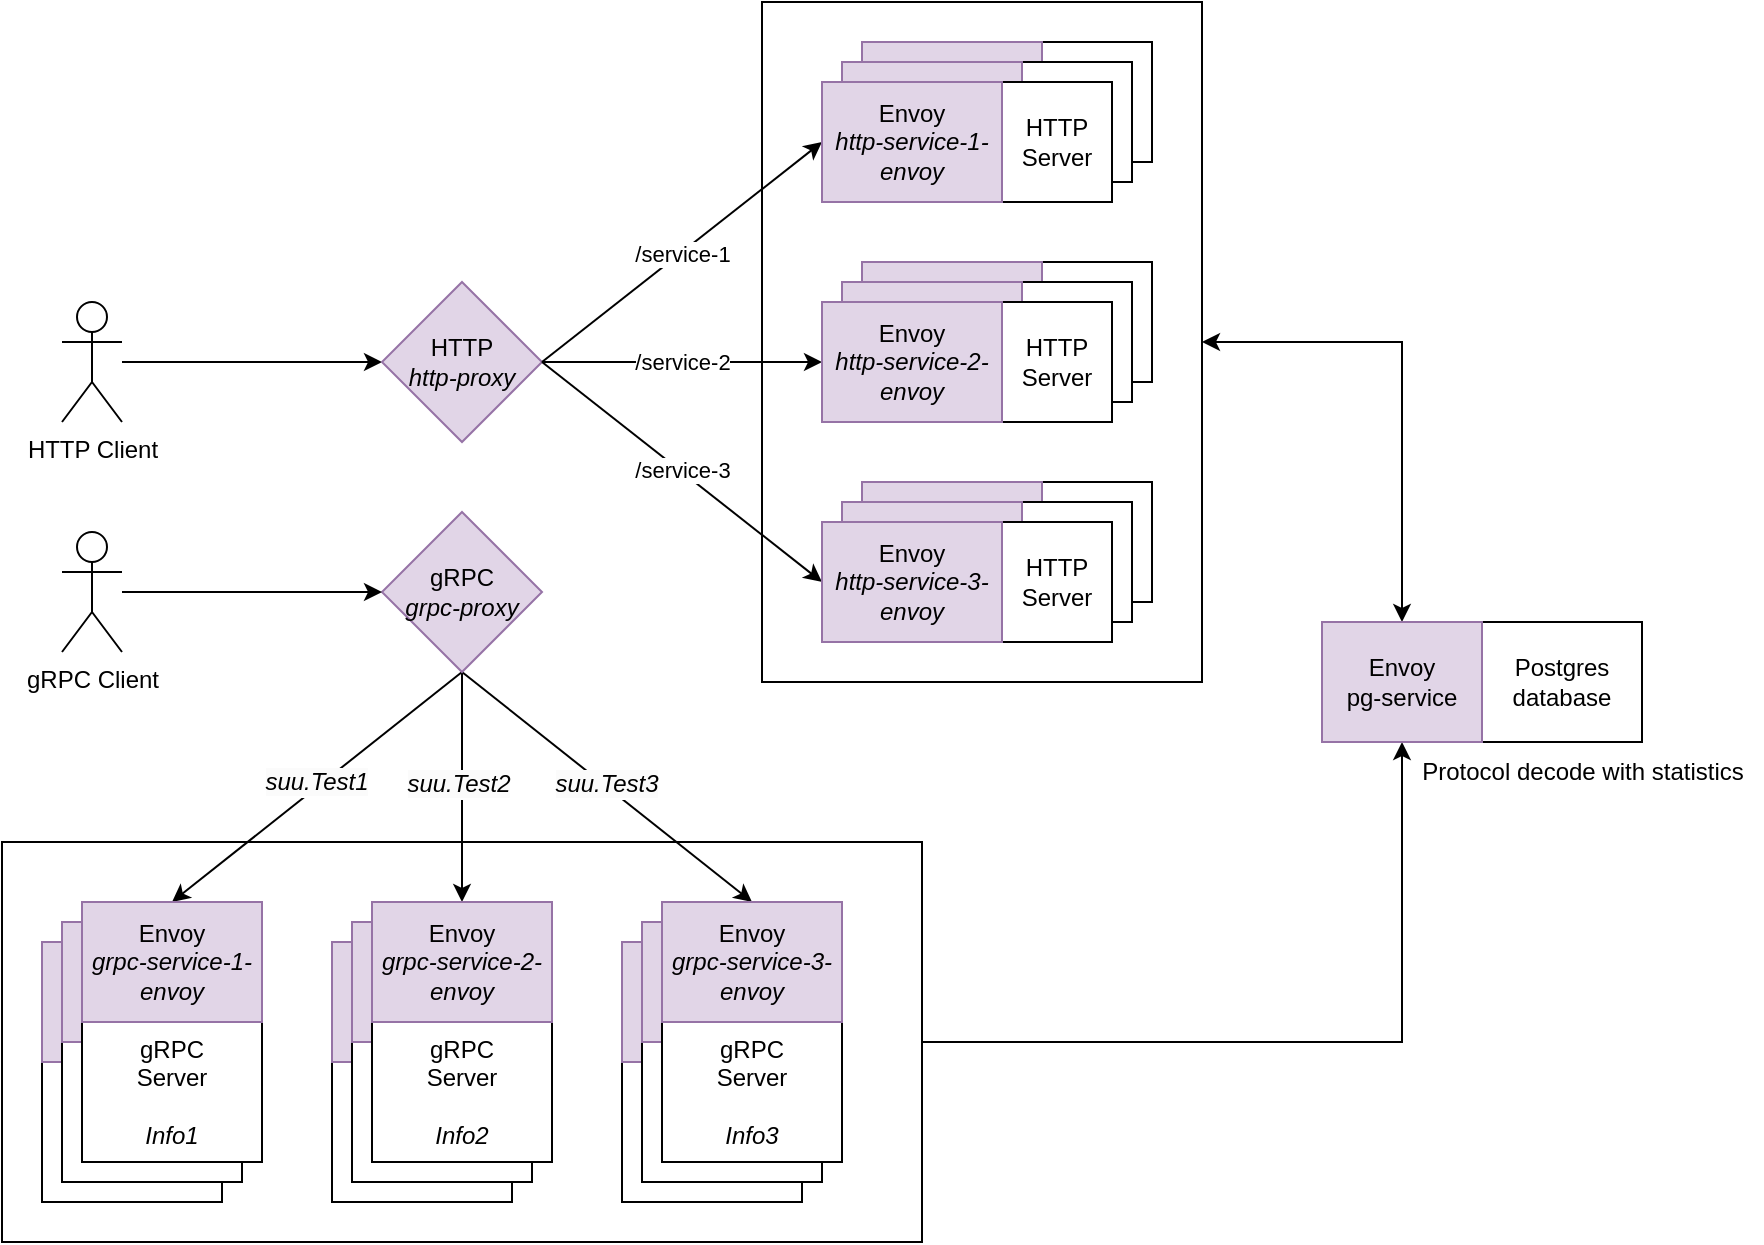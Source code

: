 <mxfile version="22.1.16" type="device">
  <diagram name="Page-1" id="4XVdnm4Mh2VWJTdFokWx">
    <mxGraphModel dx="1013" dy="934" grid="1" gridSize="10" guides="1" tooltips="1" connect="1" arrows="1" fold="1" page="1" pageScale="1" pageWidth="850" pageHeight="1100" math="0" shadow="0">
      <root>
        <mxCell id="0" />
        <mxCell id="1" parent="0" />
        <mxCell id="Pw5sbqVX5MseP8onv_Aw-68" style="rounded=0;orthogonalLoop=1;jettySize=auto;html=1;exitX=1;exitY=0.5;exitDx=0;exitDy=0;entryX=0.5;entryY=1;entryDx=0;entryDy=0;edgeStyle=orthogonalEdgeStyle;" edge="1" parent="1" source="FvD66rcxhZCY_vO8rHZ7-28" target="kOX-skd0nRhdrvtllHpR-43">
          <mxGeometry relative="1" as="geometry" />
        </mxCell>
        <mxCell id="FvD66rcxhZCY_vO8rHZ7-28" value="" style="rounded=0;whiteSpace=wrap;html=1;" parent="1" vertex="1">
          <mxGeometry x="90" y="610" width="460" height="200" as="geometry" />
        </mxCell>
        <mxCell id="kOX-skd0nRhdrvtllHpR-61" value="" style="rounded=0;whiteSpace=wrap;html=1;" parent="1" vertex="1">
          <mxGeometry x="470" y="190" width="220" height="340" as="geometry" />
        </mxCell>
        <mxCell id="kOX-skd0nRhdrvtllHpR-64" style="rounded=0;orthogonalLoop=1;jettySize=auto;html=1;exitX=1;exitY=0.5;exitDx=0;exitDy=0;entryX=0.5;entryY=0;entryDx=0;entryDy=0;startArrow=classic;startFill=1;edgeStyle=orthogonalEdgeStyle;" parent="1" source="kOX-skd0nRhdrvtllHpR-61" target="kOX-skd0nRhdrvtllHpR-43" edge="1">
          <mxGeometry relative="1" as="geometry">
            <mxPoint x="760.0" y="375" as="targetPoint" />
          </mxGeometry>
        </mxCell>
        <mxCell id="prgVslOQz4MrDE7OXUun-4" value="" style="edgeStyle=orthogonalEdgeStyle;rounded=0;orthogonalLoop=1;jettySize=auto;html=1;" parent="1" source="prgVslOQz4MrDE7OXUun-2" edge="1">
          <mxGeometry relative="1" as="geometry">
            <mxPoint x="280" y="370" as="targetPoint" />
          </mxGeometry>
        </mxCell>
        <mxCell id="prgVslOQz4MrDE7OXUun-2" value="HTTP Client" style="shape=umlActor;verticalLabelPosition=bottom;verticalAlign=top;html=1;outlineConnect=0;" parent="1" vertex="1">
          <mxGeometry x="120" y="340" width="30" height="60" as="geometry" />
        </mxCell>
        <mxCell id="prgVslOQz4MrDE7OXUun-7" style="rounded=0;orthogonalLoop=1;jettySize=auto;html=1;entryX=0;entryY=0.5;entryDx=0;entryDy=0;" parent="1" edge="1">
          <mxGeometry relative="1" as="geometry">
            <mxPoint x="525" y="270" as="sourcePoint" />
            <mxPoint x="525" y="270" as="targetPoint" />
          </mxGeometry>
        </mxCell>
        <mxCell id="prgVslOQz4MrDE7OXUun-10" style="edgeStyle=orthogonalEdgeStyle;rounded=0;orthogonalLoop=1;jettySize=auto;html=1;exitX=1;exitY=0.5;exitDx=0;exitDy=0;entryX=0;entryY=0.5;entryDx=0;entryDy=0;" parent="1" edge="1">
          <mxGeometry relative="1" as="geometry">
            <mxPoint x="525" y="380" as="sourcePoint" />
            <mxPoint x="525.0" y="380" as="targetPoint" />
          </mxGeometry>
        </mxCell>
        <mxCell id="prgVslOQz4MrDE7OXUun-11" style="rounded=0;orthogonalLoop=1;jettySize=auto;html=1;exitX=1;exitY=0.5;exitDx=0;exitDy=0;entryX=0;entryY=0.5;entryDx=0;entryDy=0;" parent="1" edge="1">
          <mxGeometry relative="1" as="geometry">
            <mxPoint x="525" y="490" as="sourcePoint" />
            <mxPoint x="525.0" y="490" as="targetPoint" />
          </mxGeometry>
        </mxCell>
        <mxCell id="prgVslOQz4MrDE7OXUun-5" value="&lt;div&gt;HTTP&lt;/div&gt;&lt;div&gt;&lt;i&gt;http-proxy&lt;/i&gt;&lt;/div&gt;" style="rhombus;whiteSpace=wrap;html=1;fillColor=#e1d5e7;strokeColor=#9673a6;" parent="1" vertex="1">
          <mxGeometry x="280" y="330" width="80" height="80" as="geometry" />
        </mxCell>
        <mxCell id="prgVslOQz4MrDE7OXUun-30" value="&lt;div&gt;Postgres&lt;/div&gt;&lt;div&gt;database&lt;br&gt;&lt;/div&gt;" style="whiteSpace=wrap;html=1;rounded=0;" parent="1" vertex="1">
          <mxGeometry x="830" y="500" width="80" height="60" as="geometry" />
        </mxCell>
        <mxCell id="kOX-skd0nRhdrvtllHpR-11" value="" style="rounded=0;orthogonalLoop=1;jettySize=auto;html=1;entryX=0;entryY=0.5;entryDx=0;entryDy=0;" parent="1" edge="1" target="Pw5sbqVX5MseP8onv_Aw-4">
          <mxGeometry relative="1" as="geometry">
            <mxPoint x="360" y="370" as="sourcePoint" />
            <mxPoint x="490" y="260" as="targetPoint" />
          </mxGeometry>
        </mxCell>
        <mxCell id="kOX-skd0nRhdrvtllHpR-21" value="/service-1" style="edgeLabel;html=1;align=center;verticalAlign=middle;resizable=0;points=[];" parent="kOX-skd0nRhdrvtllHpR-11" vertex="1" connectable="0">
          <mxGeometry x="-0.006" relative="1" as="geometry">
            <mxPoint as="offset" />
          </mxGeometry>
        </mxCell>
        <mxCell id="kOX-skd0nRhdrvtllHpR-14" value="" style="edgeStyle=orthogonalEdgeStyle;rounded=0;orthogonalLoop=1;jettySize=auto;html=1;exitX=1;exitY=0.5;exitDx=0;exitDy=0;entryX=0;entryY=0.5;entryDx=0;entryDy=0;" parent="1" source="prgVslOQz4MrDE7OXUun-5" edge="1" target="Pw5sbqVX5MseP8onv_Aw-18">
          <mxGeometry relative="1" as="geometry">
            <mxPoint x="360" y="370" as="sourcePoint" />
            <mxPoint x="490" y="370" as="targetPoint" />
          </mxGeometry>
        </mxCell>
        <mxCell id="kOX-skd0nRhdrvtllHpR-20" value="/service-2" style="edgeLabel;html=1;align=center;verticalAlign=middle;resizable=0;points=[];" parent="kOX-skd0nRhdrvtllHpR-14" vertex="1" connectable="0">
          <mxGeometry x="-0.006" relative="1" as="geometry">
            <mxPoint as="offset" />
          </mxGeometry>
        </mxCell>
        <mxCell id="kOX-skd0nRhdrvtllHpR-17" value="" style="rounded=0;orthogonalLoop=1;jettySize=auto;html=1;exitX=1;exitY=0.5;exitDx=0;exitDy=0;entryX=0;entryY=0.5;entryDx=0;entryDy=0;" parent="1" source="prgVslOQz4MrDE7OXUun-5" edge="1" target="Pw5sbqVX5MseP8onv_Aw-12">
          <mxGeometry relative="1" as="geometry">
            <mxPoint x="360" y="370" as="sourcePoint" />
            <mxPoint x="490" y="480" as="targetPoint" />
          </mxGeometry>
        </mxCell>
        <mxCell id="kOX-skd0nRhdrvtllHpR-18" value="/service-3" style="edgeLabel;html=1;align=center;verticalAlign=middle;resizable=0;points=[];" parent="kOX-skd0nRhdrvtllHpR-17" vertex="1" connectable="0">
          <mxGeometry x="-0.008" y="1" relative="1" as="geometry">
            <mxPoint as="offset" />
          </mxGeometry>
        </mxCell>
        <mxCell id="kOX-skd0nRhdrvtllHpR-24" value="HTTP Server" style="rounded=0;whiteSpace=wrap;html=1;" parent="1" vertex="1">
          <mxGeometry x="610" y="210" width="55" height="60" as="geometry" />
        </mxCell>
        <mxCell id="kOX-skd0nRhdrvtllHpR-43" value="&lt;div&gt;Envoy&lt;/div&gt;&lt;div&gt;pg-service&lt;/div&gt;" style="rounded=0;whiteSpace=wrap;html=1;fillColor=#e1d5e7;strokeColor=#9673a6;horizontal=1;align=center;" parent="1" vertex="1">
          <mxGeometry x="750" y="500" width="80" height="60" as="geometry" />
        </mxCell>
        <mxCell id="kOX-skd0nRhdrvtllHpR-53" value="Protocol decode with statistics" style="text;html=1;align=center;verticalAlign=middle;resizable=0;points=[];autosize=1;strokeColor=none;fillColor=none;" parent="1" vertex="1">
          <mxGeometry x="790" y="560" width="180" height="30" as="geometry" />
        </mxCell>
        <mxCell id="ZVSoIX3MnWESnNS0VUpJ-6" value="Envoy&lt;br&gt;&lt;i&gt;http-service-1-envoy&lt;/i&gt;" style="rounded=0;whiteSpace=wrap;html=1;fillColor=#e1d5e7;strokeColor=#9673a6;horizontal=1;" parent="1" vertex="1">
          <mxGeometry x="520" y="210" width="90" height="60" as="geometry" />
        </mxCell>
        <mxCell id="FvD66rcxhZCY_vO8rHZ7-31" style="rounded=0;orthogonalLoop=1;jettySize=auto;html=1;exitX=0.5;exitY=1;exitDx=0;exitDy=0;entryX=0;entryY=0.5;entryDx=0;entryDy=0;" parent="1" source="FvD66rcxhZCY_vO8rHZ7-27" target="Pw5sbqVX5MseP8onv_Aw-31" edge="1">
          <mxGeometry relative="1" as="geometry">
            <mxPoint x="193.75" y="640" as="targetPoint" />
          </mxGeometry>
        </mxCell>
        <mxCell id="FvD66rcxhZCY_vO8rHZ7-34" value="&lt;i style=&quot;border-color: var(--border-color); font-size: 12px; background-color: rgb(251, 251, 251);&quot;&gt;suu.Test1&lt;/i&gt;" style="edgeLabel;html=1;align=center;verticalAlign=middle;resizable=0;points=[];" parent="FvD66rcxhZCY_vO8rHZ7-31" vertex="1" connectable="0">
          <mxGeometry x="-0.013" y="-3" relative="1" as="geometry">
            <mxPoint as="offset" />
          </mxGeometry>
        </mxCell>
        <mxCell id="FvD66rcxhZCY_vO8rHZ7-32" style="rounded=0;orthogonalLoop=1;jettySize=auto;html=1;exitX=0.5;exitY=1;exitDx=0;exitDy=0;entryX=0;entryY=0.5;entryDx=0;entryDy=0;" parent="1" source="FvD66rcxhZCY_vO8rHZ7-27" target="Pw5sbqVX5MseP8onv_Aw-61" edge="1">
          <mxGeometry relative="1" as="geometry">
            <mxPoint x="319.625" y="640" as="targetPoint" />
          </mxGeometry>
        </mxCell>
        <mxCell id="FvD66rcxhZCY_vO8rHZ7-35" value="&lt;i style=&quot;border-color: var(--border-color); font-size: 12px; background-color: rgb(251, 251, 251);&quot;&gt;suu.Test2&lt;/i&gt;" style="edgeLabel;html=1;align=center;verticalAlign=middle;resizable=0;points=[];" parent="FvD66rcxhZCY_vO8rHZ7-32" vertex="1" connectable="0">
          <mxGeometry x="-0.022" y="-2" relative="1" as="geometry">
            <mxPoint as="offset" />
          </mxGeometry>
        </mxCell>
        <mxCell id="FvD66rcxhZCY_vO8rHZ7-33" style="rounded=0;orthogonalLoop=1;jettySize=auto;html=1;exitX=0.5;exitY=1;exitDx=0;exitDy=0;entryX=0;entryY=0.5;entryDx=0;entryDy=0;" parent="1" source="FvD66rcxhZCY_vO8rHZ7-27" target="Pw5sbqVX5MseP8onv_Aw-67" edge="1">
          <mxGeometry relative="1" as="geometry">
            <mxPoint x="464.375" y="640" as="targetPoint" />
          </mxGeometry>
        </mxCell>
        <mxCell id="FvD66rcxhZCY_vO8rHZ7-36" value="&lt;i style=&quot;border-color: var(--border-color); font-size: 12px; background-color: rgb(251, 251, 251);&quot;&gt;suu.Test3&lt;/i&gt;" style="edgeLabel;html=1;align=center;verticalAlign=middle;resizable=0;points=[];" parent="FvD66rcxhZCY_vO8rHZ7-33" vertex="1" connectable="0">
          <mxGeometry x="-0.022" y="1" relative="1" as="geometry">
            <mxPoint as="offset" />
          </mxGeometry>
        </mxCell>
        <mxCell id="FvD66rcxhZCY_vO8rHZ7-27" value="&lt;div&gt;gRPC&lt;/div&gt;&lt;div&gt;&lt;i&gt;grpc-proxy&lt;/i&gt;&lt;/div&gt;" style="rhombus;whiteSpace=wrap;html=1;fillColor=#e1d5e7;strokeColor=#9673a6;" parent="1" vertex="1">
          <mxGeometry x="280" y="445" width="80" height="80" as="geometry" />
        </mxCell>
        <mxCell id="FvD66rcxhZCY_vO8rHZ7-29" value="" style="edgeStyle=orthogonalEdgeStyle;rounded=0;orthogonalLoop=1;jettySize=auto;html=1;entryX=0;entryY=0.5;entryDx=0;entryDy=0;" parent="1" source="FvD66rcxhZCY_vO8rHZ7-30" target="FvD66rcxhZCY_vO8rHZ7-27" edge="1">
          <mxGeometry relative="1" as="geometry">
            <mxPoint x="280" y="485" as="targetPoint" />
          </mxGeometry>
        </mxCell>
        <mxCell id="FvD66rcxhZCY_vO8rHZ7-30" value="gRPC Client" style="shape=umlActor;verticalLabelPosition=bottom;verticalAlign=top;html=1;outlineConnect=0;" parent="1" vertex="1">
          <mxGeometry x="120" y="455" width="30" height="60" as="geometry" />
        </mxCell>
        <mxCell id="Pw5sbqVX5MseP8onv_Aw-1" value="HTTP Server" style="rounded=0;whiteSpace=wrap;html=1;" vertex="1" parent="1">
          <mxGeometry x="600" y="220" width="55" height="60" as="geometry" />
        </mxCell>
        <mxCell id="Pw5sbqVX5MseP8onv_Aw-2" value="Envoy&lt;br&gt;&lt;i&gt;http-service-1-envoy&lt;/i&gt;" style="rounded=0;whiteSpace=wrap;html=1;fillColor=#e1d5e7;strokeColor=#9673a6;horizontal=1;" vertex="1" parent="1">
          <mxGeometry x="510" y="220" width="90" height="60" as="geometry" />
        </mxCell>
        <mxCell id="Pw5sbqVX5MseP8onv_Aw-3" value="HTTP Server" style="rounded=0;whiteSpace=wrap;html=1;" vertex="1" parent="1">
          <mxGeometry x="590" y="230" width="55" height="60" as="geometry" />
        </mxCell>
        <mxCell id="Pw5sbqVX5MseP8onv_Aw-4" value="Envoy&lt;br&gt;&lt;i&gt;http-service-1-envoy&lt;/i&gt;" style="rounded=0;whiteSpace=wrap;html=1;fillColor=#e1d5e7;strokeColor=#9673a6;horizontal=1;" vertex="1" parent="1">
          <mxGeometry x="500" y="230" width="90" height="60" as="geometry" />
        </mxCell>
        <mxCell id="Pw5sbqVX5MseP8onv_Aw-7" value="HTTP Server" style="rounded=0;whiteSpace=wrap;html=1;" vertex="1" parent="1">
          <mxGeometry x="610" y="430" width="55" height="60" as="geometry" />
        </mxCell>
        <mxCell id="Pw5sbqVX5MseP8onv_Aw-8" value="Envoy&lt;br&gt;&lt;i&gt;http-service-1-envoy&lt;/i&gt;" style="rounded=0;whiteSpace=wrap;html=1;fillColor=#e1d5e7;strokeColor=#9673a6;horizontal=1;" vertex="1" parent="1">
          <mxGeometry x="520" y="430" width="90" height="60" as="geometry" />
        </mxCell>
        <mxCell id="Pw5sbqVX5MseP8onv_Aw-9" value="HTTP Server" style="rounded=0;whiteSpace=wrap;html=1;" vertex="1" parent="1">
          <mxGeometry x="600" y="440" width="55" height="60" as="geometry" />
        </mxCell>
        <mxCell id="Pw5sbqVX5MseP8onv_Aw-10" value="Envoy&lt;br&gt;&lt;i&gt;http-service-1-envoy&lt;/i&gt;" style="rounded=0;whiteSpace=wrap;html=1;fillColor=#e1d5e7;strokeColor=#9673a6;horizontal=1;" vertex="1" parent="1">
          <mxGeometry x="510" y="440" width="90" height="60" as="geometry" />
        </mxCell>
        <mxCell id="Pw5sbqVX5MseP8onv_Aw-11" value="HTTP Server" style="rounded=0;whiteSpace=wrap;html=1;" vertex="1" parent="1">
          <mxGeometry x="590" y="450" width="55" height="60" as="geometry" />
        </mxCell>
        <mxCell id="Pw5sbqVX5MseP8onv_Aw-12" value="Envoy&lt;br&gt;&lt;i&gt;http-service-3-envoy&lt;/i&gt;" style="rounded=0;whiteSpace=wrap;html=1;fillColor=#e1d5e7;strokeColor=#9673a6;horizontal=1;" vertex="1" parent="1">
          <mxGeometry x="500" y="450" width="90" height="60" as="geometry" />
        </mxCell>
        <mxCell id="Pw5sbqVX5MseP8onv_Aw-13" value="HTTP Server" style="rounded=0;whiteSpace=wrap;html=1;" vertex="1" parent="1">
          <mxGeometry x="610" y="320" width="55" height="60" as="geometry" />
        </mxCell>
        <mxCell id="Pw5sbqVX5MseP8onv_Aw-14" value="Envoy&lt;br&gt;&lt;i&gt;http-service-1-envoy&lt;/i&gt;" style="rounded=0;whiteSpace=wrap;html=1;fillColor=#e1d5e7;strokeColor=#9673a6;horizontal=1;" vertex="1" parent="1">
          <mxGeometry x="520" y="320" width="90" height="60" as="geometry" />
        </mxCell>
        <mxCell id="Pw5sbqVX5MseP8onv_Aw-15" value="HTTP Server" style="rounded=0;whiteSpace=wrap;html=1;" vertex="1" parent="1">
          <mxGeometry x="600" y="330" width="55" height="60" as="geometry" />
        </mxCell>
        <mxCell id="Pw5sbqVX5MseP8onv_Aw-16" value="Envoy&lt;br&gt;&lt;i&gt;http-service-1-envoy&lt;/i&gt;" style="rounded=0;whiteSpace=wrap;html=1;fillColor=#e1d5e7;strokeColor=#9673a6;horizontal=1;" vertex="1" parent="1">
          <mxGeometry x="510" y="330" width="90" height="60" as="geometry" />
        </mxCell>
        <mxCell id="Pw5sbqVX5MseP8onv_Aw-17" value="HTTP Server" style="rounded=0;whiteSpace=wrap;html=1;" vertex="1" parent="1">
          <mxGeometry x="590" y="340" width="55" height="60" as="geometry" />
        </mxCell>
        <mxCell id="Pw5sbqVX5MseP8onv_Aw-18" value="Envoy&lt;br&gt;&lt;i&gt;http-service-2-envoy&lt;/i&gt;" style="rounded=0;whiteSpace=wrap;html=1;fillColor=#e1d5e7;strokeColor=#9673a6;horizontal=1;" vertex="1" parent="1">
          <mxGeometry x="500" y="340" width="90" height="60" as="geometry" />
        </mxCell>
        <mxCell id="Pw5sbqVX5MseP8onv_Aw-26" value="" style="rounded=0;whiteSpace=wrap;html=1;direction=south;" vertex="1" parent="1">
          <mxGeometry x="110" y="720" width="90" height="70" as="geometry" />
        </mxCell>
        <mxCell id="Pw5sbqVX5MseP8onv_Aw-27" value="" style="rounded=0;whiteSpace=wrap;html=1;fillColor=#e1d5e7;strokeColor=#9673a6;horizontal=1;direction=south;" vertex="1" parent="1">
          <mxGeometry x="110" y="660" width="90" height="60" as="geometry" />
        </mxCell>
        <mxCell id="Pw5sbqVX5MseP8onv_Aw-28" value="" style="rounded=0;whiteSpace=wrap;html=1;direction=south;" vertex="1" parent="1">
          <mxGeometry x="120" y="710" width="90" height="70" as="geometry" />
        </mxCell>
        <mxCell id="Pw5sbqVX5MseP8onv_Aw-29" value="" style="rounded=0;whiteSpace=wrap;html=1;fillColor=#e1d5e7;strokeColor=#9673a6;horizontal=1;direction=south;" vertex="1" parent="1">
          <mxGeometry x="120" y="650" width="90" height="60" as="geometry" />
        </mxCell>
        <mxCell id="Pw5sbqVX5MseP8onv_Aw-30" value="gRPC&lt;br style=&quot;border-color: var(--border-color);&quot;&gt;Server&lt;br style=&quot;border-color: var(--border-color);&quot;&gt;&lt;i style=&quot;border-color: var(--border-color);&quot;&gt;&lt;br style=&quot;border-color: var(--border-color);&quot;&gt;Info1&lt;/i&gt;" style="rounded=0;whiteSpace=wrap;html=1;direction=south;" vertex="1" parent="1">
          <mxGeometry x="130" y="700" width="90" height="70" as="geometry" />
        </mxCell>
        <mxCell id="Pw5sbqVX5MseP8onv_Aw-31" value="Envoy&lt;br&gt;&lt;i&gt;grpc-service-1-envoy&lt;/i&gt;" style="rounded=0;whiteSpace=wrap;html=1;fillColor=#e1d5e7;strokeColor=#9673a6;horizontal=1;direction=south;" vertex="1" parent="1">
          <mxGeometry x="130" y="640" width="90" height="60" as="geometry" />
        </mxCell>
        <mxCell id="Pw5sbqVX5MseP8onv_Aw-56" value="" style="rounded=0;whiteSpace=wrap;html=1;direction=south;" vertex="1" parent="1">
          <mxGeometry x="255" y="720" width="90" height="70" as="geometry" />
        </mxCell>
        <mxCell id="Pw5sbqVX5MseP8onv_Aw-57" value="" style="rounded=0;whiteSpace=wrap;html=1;fillColor=#e1d5e7;strokeColor=#9673a6;horizontal=1;direction=south;" vertex="1" parent="1">
          <mxGeometry x="255" y="660" width="90" height="60" as="geometry" />
        </mxCell>
        <mxCell id="Pw5sbqVX5MseP8onv_Aw-58" value="" style="rounded=0;whiteSpace=wrap;html=1;direction=south;" vertex="1" parent="1">
          <mxGeometry x="265" y="710" width="90" height="70" as="geometry" />
        </mxCell>
        <mxCell id="Pw5sbqVX5MseP8onv_Aw-59" value="" style="rounded=0;whiteSpace=wrap;html=1;fillColor=#e1d5e7;strokeColor=#9673a6;horizontal=1;direction=south;" vertex="1" parent="1">
          <mxGeometry x="265" y="650" width="90" height="60" as="geometry" />
        </mxCell>
        <mxCell id="Pw5sbqVX5MseP8onv_Aw-60" value="gRPC&lt;br style=&quot;border-color: var(--border-color);&quot;&gt;Server&lt;br style=&quot;border-color: var(--border-color);&quot;&gt;&lt;i style=&quot;border-color: var(--border-color);&quot;&gt;&lt;br style=&quot;border-color: var(--border-color);&quot;&gt;Info2&lt;/i&gt;" style="rounded=0;whiteSpace=wrap;html=1;direction=south;" vertex="1" parent="1">
          <mxGeometry x="275" y="700" width="90" height="70" as="geometry" />
        </mxCell>
        <mxCell id="Pw5sbqVX5MseP8onv_Aw-61" value="Envoy&lt;br&gt;&lt;i&gt;grpc-service-2-envoy&lt;/i&gt;" style="rounded=0;whiteSpace=wrap;html=1;fillColor=#e1d5e7;strokeColor=#9673a6;horizontal=1;direction=south;" vertex="1" parent="1">
          <mxGeometry x="275" y="640" width="90" height="60" as="geometry" />
        </mxCell>
        <mxCell id="Pw5sbqVX5MseP8onv_Aw-62" value="" style="rounded=0;whiteSpace=wrap;html=1;direction=south;" vertex="1" parent="1">
          <mxGeometry x="400" y="720" width="90" height="70" as="geometry" />
        </mxCell>
        <mxCell id="Pw5sbqVX5MseP8onv_Aw-63" value="" style="rounded=0;whiteSpace=wrap;html=1;fillColor=#e1d5e7;strokeColor=#9673a6;horizontal=1;direction=south;" vertex="1" parent="1">
          <mxGeometry x="400" y="660" width="90" height="60" as="geometry" />
        </mxCell>
        <mxCell id="Pw5sbqVX5MseP8onv_Aw-64" value="" style="rounded=0;whiteSpace=wrap;html=1;direction=south;" vertex="1" parent="1">
          <mxGeometry x="410" y="710" width="90" height="70" as="geometry" />
        </mxCell>
        <mxCell id="Pw5sbqVX5MseP8onv_Aw-65" value="" style="rounded=0;whiteSpace=wrap;html=1;fillColor=#e1d5e7;strokeColor=#9673a6;horizontal=1;direction=south;" vertex="1" parent="1">
          <mxGeometry x="410" y="650" width="90" height="60" as="geometry" />
        </mxCell>
        <mxCell id="Pw5sbqVX5MseP8onv_Aw-66" value="gRPC&lt;br style=&quot;border-color: var(--border-color);&quot;&gt;Server&lt;br style=&quot;border-color: var(--border-color);&quot;&gt;&lt;i style=&quot;border-color: var(--border-color);&quot;&gt;&lt;br style=&quot;border-color: var(--border-color);&quot;&gt;Info3&lt;/i&gt;" style="rounded=0;whiteSpace=wrap;html=1;direction=south;" vertex="1" parent="1">
          <mxGeometry x="420" y="700" width="90" height="70" as="geometry" />
        </mxCell>
        <mxCell id="Pw5sbqVX5MseP8onv_Aw-67" value="Envoy&lt;br&gt;&lt;i&gt;grpc-service-3-envoy&lt;/i&gt;" style="rounded=0;whiteSpace=wrap;html=1;fillColor=#e1d5e7;strokeColor=#9673a6;horizontal=1;direction=south;" vertex="1" parent="1">
          <mxGeometry x="420" y="640" width="90" height="60" as="geometry" />
        </mxCell>
      </root>
    </mxGraphModel>
  </diagram>
</mxfile>
